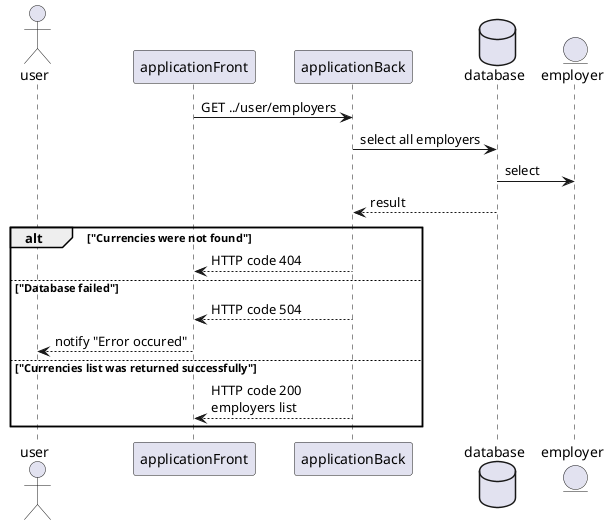 @startuml "Get list of all currencies sequence diagram"
skinparam topurl https://github.com/dimonar2186/jobHunter/tree/master/srs/algorithms/
skinparam sequenceReferenceBackgroundColor yellow

    actor "user" as user
    participant "applicationFront" as front
    participant "applicationBack" as back
    database "database" as db
    entity "employer" as employer

    front -> back : GET ../user/employers
    back -> db : select all employers
    db -> employer : select
    db --> back : result

    alt "Currencies were not found"
        back --> front : HTTP code 404
    else "Database failed"
        back --> front : HTTP code 504
        front --> user : notify "Error occured"
    else "Currencies list was returned successfully"
        back --> front : HTTP code 200 \nemployers list
    end

@enduml